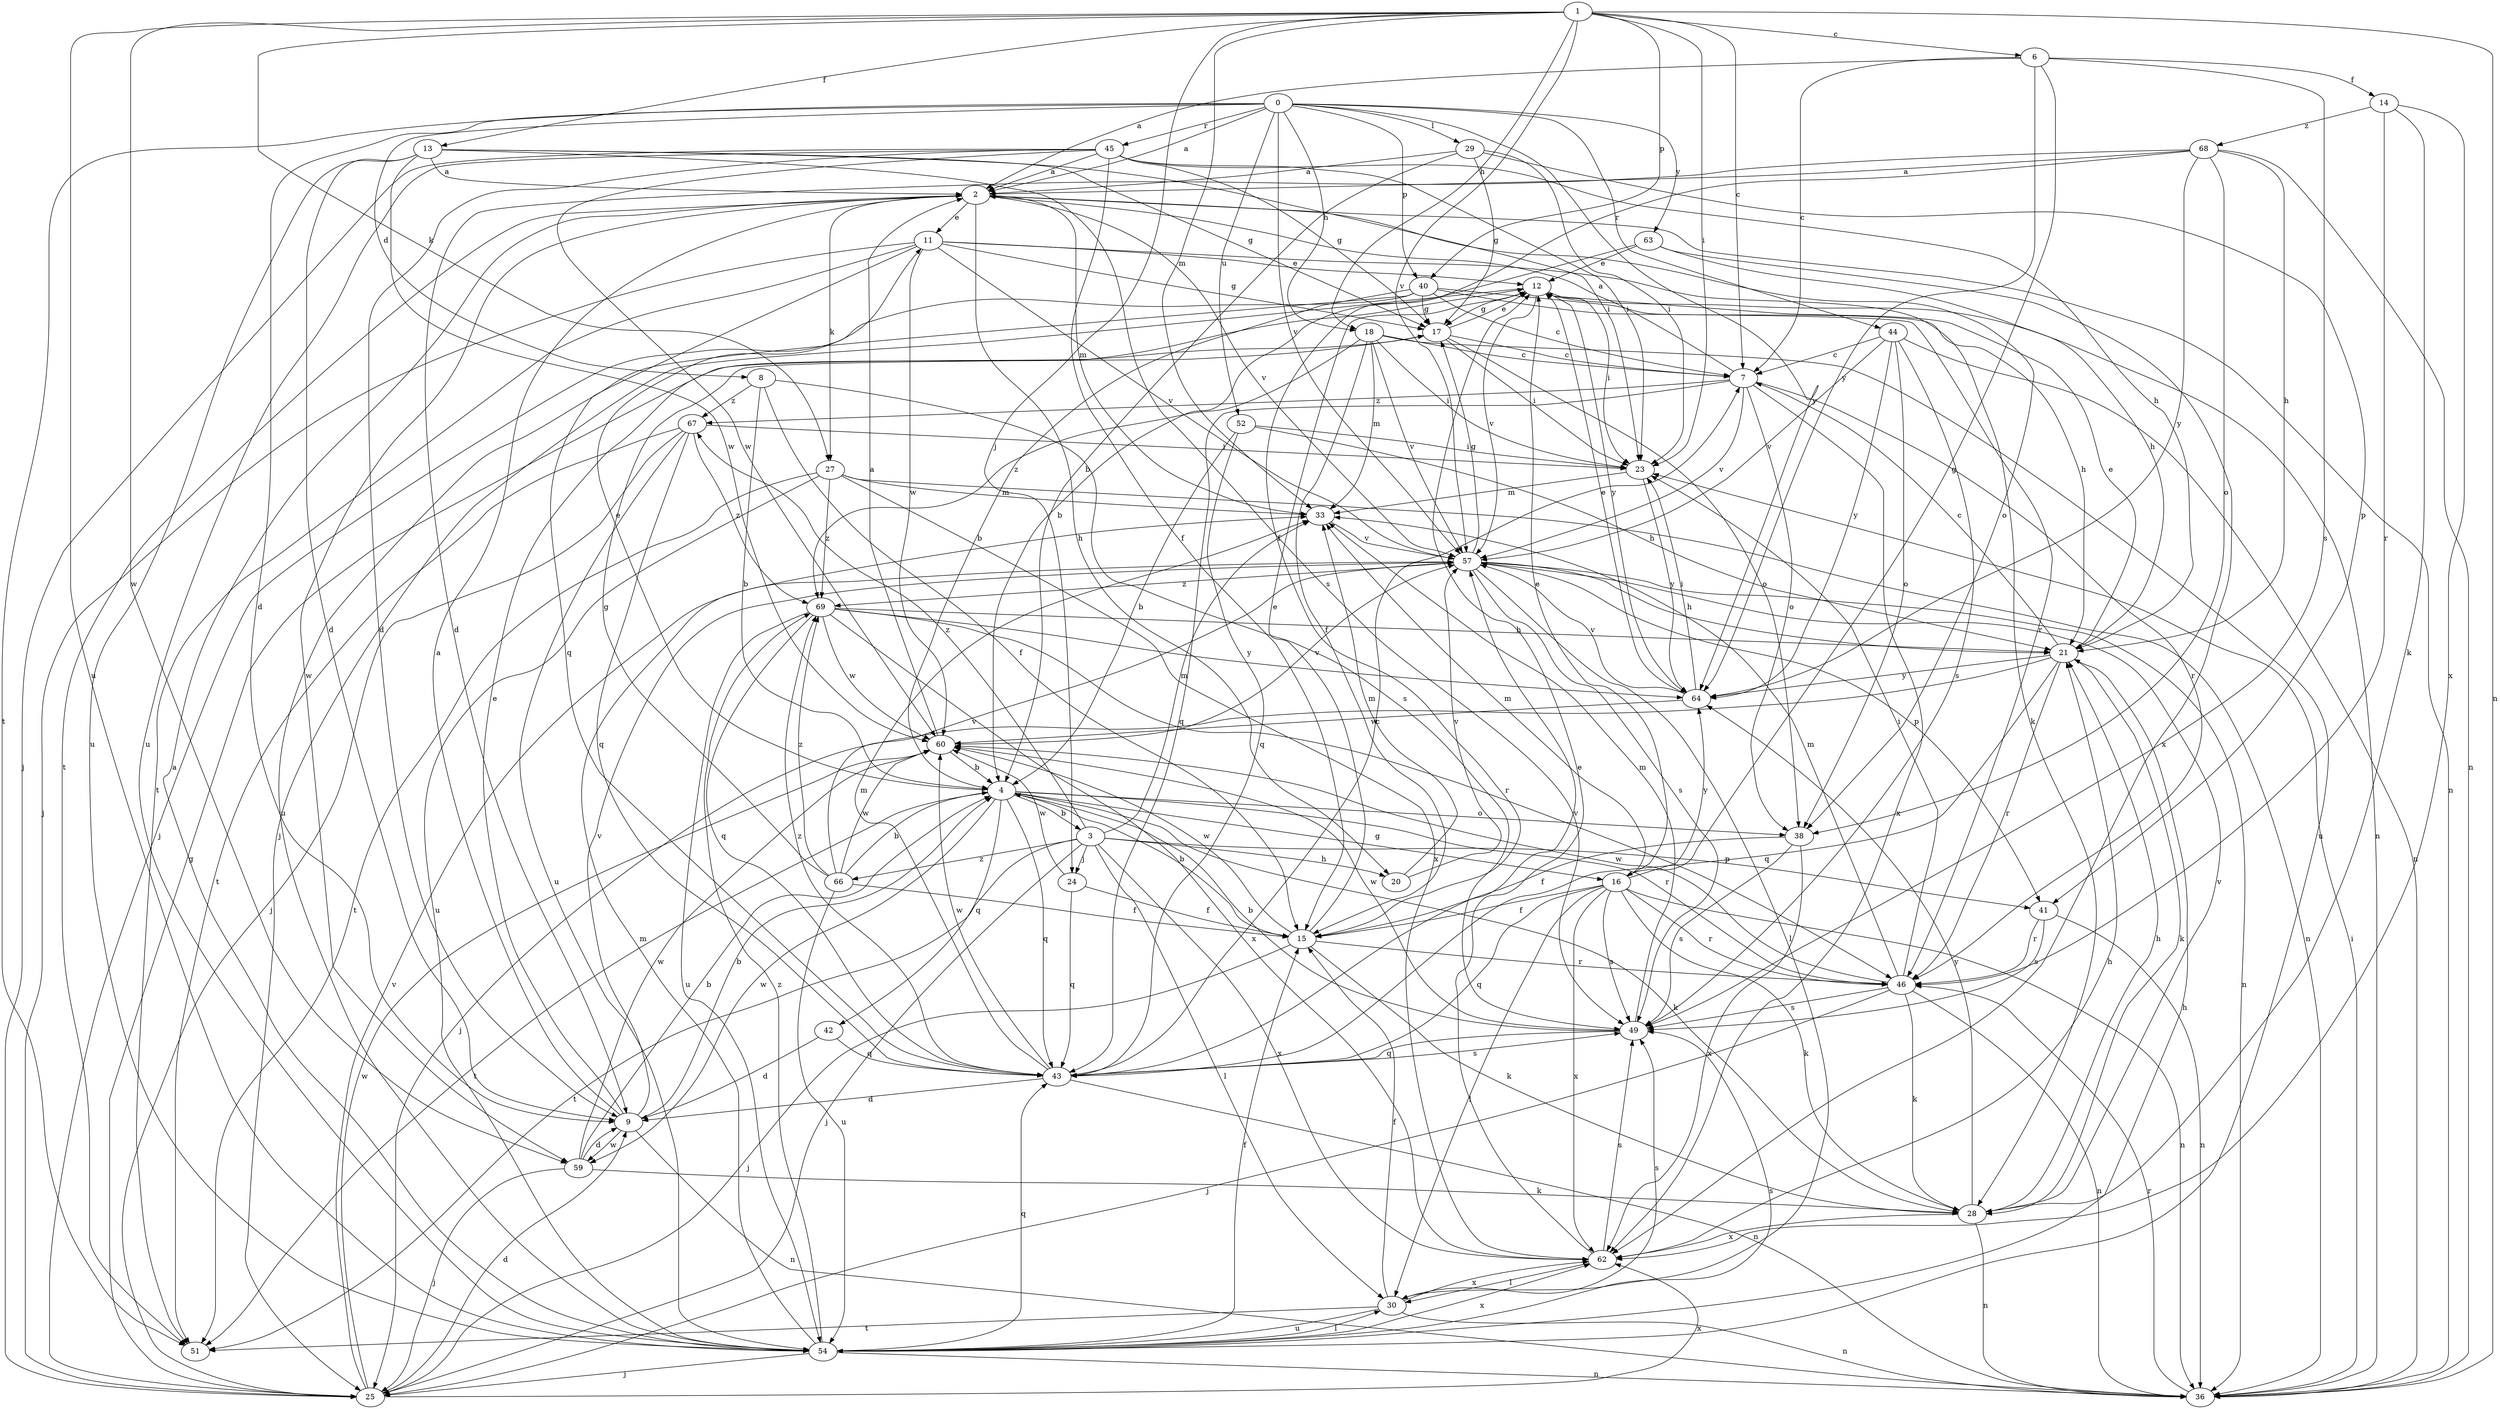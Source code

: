 strict digraph  {
0;
1;
2;
3;
4;
6;
7;
8;
9;
11;
12;
13;
14;
15;
16;
17;
18;
20;
21;
23;
24;
25;
27;
28;
29;
30;
33;
36;
38;
40;
41;
42;
43;
44;
45;
46;
49;
51;
52;
54;
57;
59;
60;
62;
63;
64;
66;
67;
68;
69;
0 -> 2  [label=a];
0 -> 8  [label=d];
0 -> 9  [label=d];
0 -> 18  [label=h];
0 -> 29  [label=l];
0 -> 40  [label=p];
0 -> 44  [label=r];
0 -> 45  [label=r];
0 -> 51  [label=t];
0 -> 52  [label=u];
0 -> 57  [label=v];
0 -> 63  [label=y];
0 -> 64  [label=y];
1 -> 6  [label=c];
1 -> 7  [label=c];
1 -> 13  [label=f];
1 -> 18  [label=h];
1 -> 23  [label=i];
1 -> 24  [label=j];
1 -> 27  [label=k];
1 -> 33  [label=m];
1 -> 36  [label=n];
1 -> 40  [label=p];
1 -> 54  [label=u];
1 -> 57  [label=v];
1 -> 59  [label=w];
2 -> 11  [label=e];
2 -> 20  [label=h];
2 -> 27  [label=k];
2 -> 33  [label=m];
2 -> 36  [label=n];
2 -> 38  [label=o];
2 -> 51  [label=t];
2 -> 57  [label=v];
2 -> 59  [label=w];
3 -> 20  [label=h];
3 -> 24  [label=j];
3 -> 25  [label=j];
3 -> 30  [label=l];
3 -> 33  [label=m];
3 -> 41  [label=p];
3 -> 51  [label=t];
3 -> 62  [label=x];
3 -> 66  [label=z];
3 -> 67  [label=z];
4 -> 3  [label=b];
4 -> 11  [label=e];
4 -> 16  [label=g];
4 -> 28  [label=k];
4 -> 38  [label=o];
4 -> 42  [label=q];
4 -> 43  [label=q];
4 -> 46  [label=r];
4 -> 51  [label=t];
4 -> 59  [label=w];
6 -> 2  [label=a];
6 -> 7  [label=c];
6 -> 14  [label=f];
6 -> 16  [label=g];
6 -> 49  [label=s];
6 -> 64  [label=y];
7 -> 2  [label=a];
7 -> 38  [label=o];
7 -> 43  [label=q];
7 -> 46  [label=r];
7 -> 57  [label=v];
7 -> 62  [label=x];
7 -> 67  [label=z];
8 -> 4  [label=b];
8 -> 15  [label=f];
8 -> 49  [label=s];
8 -> 67  [label=z];
9 -> 2  [label=a];
9 -> 4  [label=b];
9 -> 12  [label=e];
9 -> 36  [label=n];
9 -> 57  [label=v];
9 -> 59  [label=w];
11 -> 12  [label=e];
11 -> 17  [label=g];
11 -> 25  [label=j];
11 -> 28  [label=k];
11 -> 43  [label=q];
11 -> 51  [label=t];
11 -> 57  [label=v];
11 -> 60  [label=w];
12 -> 17  [label=g];
12 -> 23  [label=i];
12 -> 25  [label=j];
12 -> 36  [label=n];
12 -> 57  [label=v];
12 -> 64  [label=y];
13 -> 2  [label=a];
13 -> 9  [label=d];
13 -> 17  [label=g];
13 -> 23  [label=i];
13 -> 49  [label=s];
13 -> 54  [label=u];
13 -> 60  [label=w];
14 -> 28  [label=k];
14 -> 46  [label=r];
14 -> 62  [label=x];
14 -> 68  [label=z];
15 -> 4  [label=b];
15 -> 12  [label=e];
15 -> 25  [label=j];
15 -> 28  [label=k];
15 -> 46  [label=r];
15 -> 60  [label=w];
16 -> 12  [label=e];
16 -> 15  [label=f];
16 -> 28  [label=k];
16 -> 30  [label=l];
16 -> 33  [label=m];
16 -> 36  [label=n];
16 -> 43  [label=q];
16 -> 46  [label=r];
16 -> 49  [label=s];
16 -> 62  [label=x];
16 -> 64  [label=y];
17 -> 7  [label=c];
17 -> 12  [label=e];
17 -> 23  [label=i];
17 -> 38  [label=o];
18 -> 7  [label=c];
18 -> 15  [label=f];
18 -> 23  [label=i];
18 -> 33  [label=m];
18 -> 54  [label=u];
18 -> 57  [label=v];
18 -> 69  [label=z];
20 -> 33  [label=m];
20 -> 57  [label=v];
21 -> 7  [label=c];
21 -> 12  [label=e];
21 -> 25  [label=j];
21 -> 28  [label=k];
21 -> 43  [label=q];
21 -> 46  [label=r];
21 -> 64  [label=y];
23 -> 33  [label=m];
23 -> 64  [label=y];
24 -> 15  [label=f];
24 -> 43  [label=q];
24 -> 60  [label=w];
25 -> 9  [label=d];
25 -> 17  [label=g];
25 -> 57  [label=v];
25 -> 60  [label=w];
25 -> 62  [label=x];
27 -> 33  [label=m];
27 -> 36  [label=n];
27 -> 51  [label=t];
27 -> 54  [label=u];
27 -> 62  [label=x];
27 -> 69  [label=z];
28 -> 21  [label=h];
28 -> 36  [label=n];
28 -> 57  [label=v];
28 -> 62  [label=x];
28 -> 64  [label=y];
29 -> 2  [label=a];
29 -> 4  [label=b];
29 -> 17  [label=g];
29 -> 23  [label=i];
29 -> 41  [label=p];
30 -> 15  [label=f];
30 -> 36  [label=n];
30 -> 49  [label=s];
30 -> 51  [label=t];
30 -> 54  [label=u];
30 -> 62  [label=x];
33 -> 57  [label=v];
36 -> 23  [label=i];
36 -> 46  [label=r];
38 -> 15  [label=f];
38 -> 49  [label=s];
38 -> 62  [label=x];
40 -> 4  [label=b];
40 -> 7  [label=c];
40 -> 17  [label=g];
40 -> 21  [label=h];
40 -> 25  [label=j];
40 -> 46  [label=r];
40 -> 54  [label=u];
41 -> 36  [label=n];
41 -> 46  [label=r];
41 -> 49  [label=s];
42 -> 9  [label=d];
42 -> 43  [label=q];
43 -> 7  [label=c];
43 -> 9  [label=d];
43 -> 33  [label=m];
43 -> 36  [label=n];
43 -> 49  [label=s];
43 -> 57  [label=v];
43 -> 60  [label=w];
43 -> 69  [label=z];
44 -> 7  [label=c];
44 -> 36  [label=n];
44 -> 38  [label=o];
44 -> 49  [label=s];
44 -> 57  [label=v];
44 -> 64  [label=y];
45 -> 2  [label=a];
45 -> 9  [label=d];
45 -> 15  [label=f];
45 -> 17  [label=g];
45 -> 21  [label=h];
45 -> 23  [label=i];
45 -> 25  [label=j];
45 -> 54  [label=u];
45 -> 60  [label=w];
46 -> 23  [label=i];
46 -> 25  [label=j];
46 -> 28  [label=k];
46 -> 33  [label=m];
46 -> 36  [label=n];
46 -> 49  [label=s];
46 -> 60  [label=w];
49 -> 4  [label=b];
49 -> 33  [label=m];
49 -> 43  [label=q];
49 -> 60  [label=w];
52 -> 4  [label=b];
52 -> 21  [label=h];
52 -> 23  [label=i];
52 -> 43  [label=q];
54 -> 2  [label=a];
54 -> 15  [label=f];
54 -> 21  [label=h];
54 -> 25  [label=j];
54 -> 30  [label=l];
54 -> 33  [label=m];
54 -> 36  [label=n];
54 -> 43  [label=q];
54 -> 49  [label=s];
54 -> 62  [label=x];
54 -> 69  [label=z];
57 -> 17  [label=g];
57 -> 21  [label=h];
57 -> 30  [label=l];
57 -> 36  [label=n];
57 -> 41  [label=p];
57 -> 49  [label=s];
57 -> 69  [label=z];
59 -> 4  [label=b];
59 -> 9  [label=d];
59 -> 25  [label=j];
59 -> 28  [label=k];
59 -> 60  [label=w];
60 -> 2  [label=a];
60 -> 4  [label=b];
60 -> 57  [label=v];
62 -> 12  [label=e];
62 -> 21  [label=h];
62 -> 30  [label=l];
62 -> 49  [label=s];
63 -> 4  [label=b];
63 -> 12  [label=e];
63 -> 21  [label=h];
63 -> 62  [label=x];
64 -> 12  [label=e];
64 -> 23  [label=i];
64 -> 57  [label=v];
64 -> 60  [label=w];
66 -> 4  [label=b];
66 -> 15  [label=f];
66 -> 17  [label=g];
66 -> 54  [label=u];
66 -> 57  [label=v];
66 -> 60  [label=w];
66 -> 69  [label=z];
67 -> 23  [label=i];
67 -> 25  [label=j];
67 -> 43  [label=q];
67 -> 51  [label=t];
67 -> 54  [label=u];
67 -> 69  [label=z];
68 -> 2  [label=a];
68 -> 9  [label=d];
68 -> 15  [label=f];
68 -> 21  [label=h];
68 -> 36  [label=n];
68 -> 38  [label=o];
68 -> 64  [label=y];
69 -> 21  [label=h];
69 -> 43  [label=q];
69 -> 46  [label=r];
69 -> 54  [label=u];
69 -> 60  [label=w];
69 -> 62  [label=x];
69 -> 64  [label=y];
}
